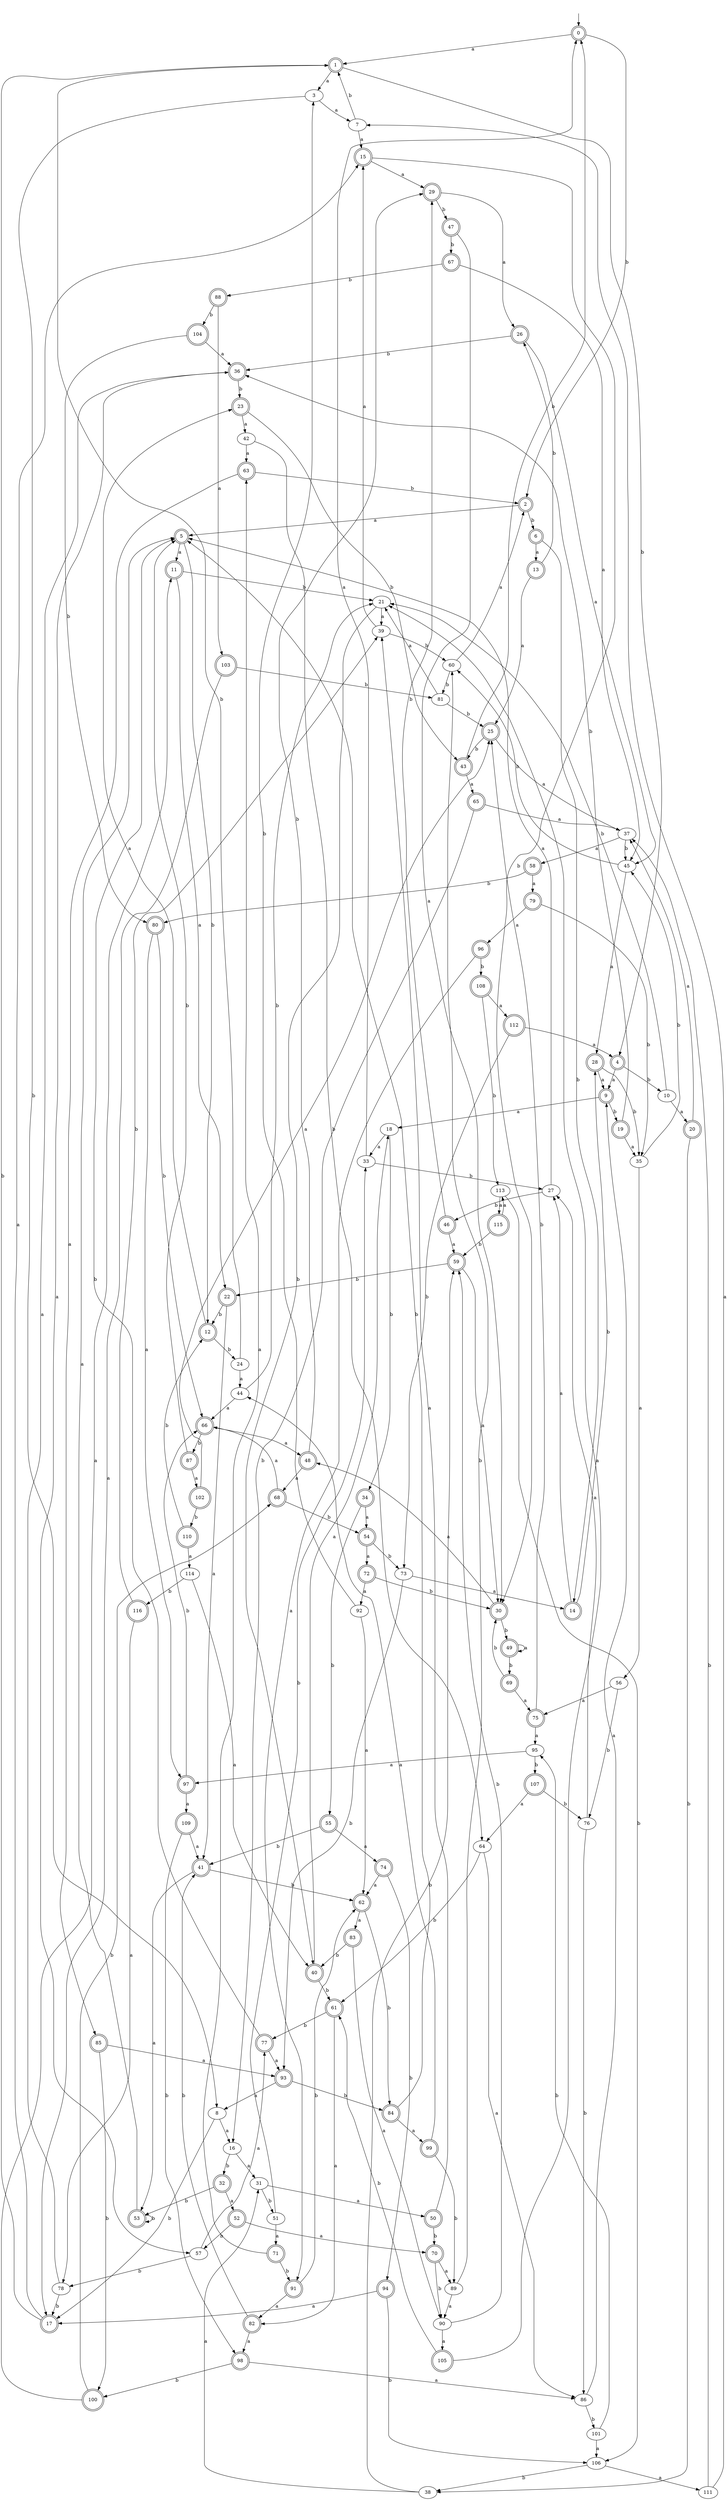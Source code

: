 digraph RandomDFA {
  __start0 [label="", shape=none];
  __start0 -> 0 [label=""];
  0 [shape=circle] [shape=doublecircle]
  0 -> 1 [label="a"]
  0 -> 2 [label="b"]
  1 [shape=doublecircle]
  1 -> 3 [label="a"]
  1 -> 4 [label="b"]
  2 [shape=doublecircle]
  2 -> 5 [label="a"]
  2 -> 6 [label="b"]
  3
  3 -> 7 [label="a"]
  3 -> 8 [label="b"]
  4 [shape=doublecircle]
  4 -> 9 [label="a"]
  4 -> 10 [label="b"]
  5 [shape=doublecircle]
  5 -> 11 [label="a"]
  5 -> 12 [label="b"]
  6 [shape=doublecircle]
  6 -> 13 [label="a"]
  6 -> 14 [label="b"]
  7
  7 -> 15 [label="a"]
  7 -> 1 [label="b"]
  8
  8 -> 16 [label="a"]
  8 -> 17 [label="b"]
  9 [shape=doublecircle]
  9 -> 18 [label="a"]
  9 -> 19 [label="b"]
  10
  10 -> 20 [label="a"]
  10 -> 21 [label="b"]
  11 [shape=doublecircle]
  11 -> 22 [label="a"]
  11 -> 21 [label="b"]
  12 [shape=doublecircle]
  12 -> 23 [label="a"]
  12 -> 24 [label="b"]
  13 [shape=doublecircle]
  13 -> 25 [label="a"]
  13 -> 26 [label="b"]
  14 [shape=doublecircle]
  14 -> 27 [label="a"]
  14 -> 28 [label="b"]
  15 [shape=doublecircle]
  15 -> 29 [label="a"]
  15 -> 30 [label="b"]
  16
  16 -> 31 [label="a"]
  16 -> 32 [label="b"]
  17 [shape=doublecircle]
  17 -> 15 [label="a"]
  17 -> 1 [label="b"]
  18
  18 -> 33 [label="a"]
  18 -> 34 [label="b"]
  19 [shape=doublecircle]
  19 -> 35 [label="a"]
  19 -> 36 [label="b"]
  20 [shape=doublecircle]
  20 -> 37 [label="a"]
  20 -> 38 [label="b"]
  21
  21 -> 39 [label="a"]
  21 -> 40 [label="b"]
  22 [shape=doublecircle]
  22 -> 41 [label="a"]
  22 -> 12 [label="b"]
  23 [shape=doublecircle]
  23 -> 42 [label="a"]
  23 -> 43 [label="b"]
  24
  24 -> 44 [label="a"]
  24 -> 1 [label="b"]
  25 [shape=doublecircle]
  25 -> 37 [label="a"]
  25 -> 43 [label="b"]
  26 [shape=doublecircle]
  26 -> 45 [label="a"]
  26 -> 36 [label="b"]
  27
  27 -> 5 [label="a"]
  27 -> 46 [label="b"]
  28 [shape=doublecircle]
  28 -> 9 [label="a"]
  28 -> 35 [label="b"]
  29 [shape=doublecircle]
  29 -> 26 [label="a"]
  29 -> 47 [label="b"]
  30 [shape=doublecircle]
  30 -> 48 [label="a"]
  30 -> 49 [label="b"]
  31
  31 -> 50 [label="a"]
  31 -> 51 [label="b"]
  32 [shape=doublecircle]
  32 -> 52 [label="a"]
  32 -> 53 [label="b"]
  33
  33 -> 0 [label="a"]
  33 -> 27 [label="b"]
  34 [shape=doublecircle]
  34 -> 54 [label="a"]
  34 -> 55 [label="b"]
  35
  35 -> 56 [label="a"]
  35 -> 45 [label="b"]
  36 [shape=doublecircle]
  36 -> 57 [label="a"]
  36 -> 23 [label="b"]
  37
  37 -> 58 [label="a"]
  37 -> 45 [label="b"]
  38
  38 -> 31 [label="a"]
  38 -> 59 [label="b"]
  39
  39 -> 15 [label="a"]
  39 -> 60 [label="b"]
  40 [shape=doublecircle]
  40 -> 18 [label="a"]
  40 -> 61 [label="b"]
  41 [shape=doublecircle]
  41 -> 53 [label="a"]
  41 -> 62 [label="b"]
  42
  42 -> 63 [label="a"]
  42 -> 64 [label="b"]
  43 [shape=doublecircle]
  43 -> 65 [label="a"]
  43 -> 0 [label="b"]
  44
  44 -> 66 [label="a"]
  44 -> 21 [label="b"]
  45
  45 -> 28 [label="a"]
  45 -> 60 [label="b"]
  46 [shape=doublecircle]
  46 -> 59 [label="a"]
  46 -> 29 [label="b"]
  47 [shape=doublecircle]
  47 -> 30 [label="a"]
  47 -> 67 [label="b"]
  48 [shape=doublecircle]
  48 -> 68 [label="a"]
  48 -> 29 [label="b"]
  49 [shape=doublecircle]
  49 -> 49 [label="a"]
  49 -> 69 [label="b"]
  50 [shape=doublecircle]
  50 -> 39 [label="a"]
  50 -> 70 [label="b"]
  51
  51 -> 71 [label="a"]
  51 -> 33 [label="b"]
  52 [shape=doublecircle]
  52 -> 70 [label="a"]
  52 -> 57 [label="b"]
  53 [shape=doublecircle]
  53 -> 5 [label="a"]
  53 -> 53 [label="b"]
  54 [shape=doublecircle]
  54 -> 72 [label="a"]
  54 -> 73 [label="b"]
  55 [shape=doublecircle]
  55 -> 74 [label="a"]
  55 -> 41 [label="b"]
  56
  56 -> 75 [label="a"]
  56 -> 76 [label="b"]
  57
  57 -> 77 [label="a"]
  57 -> 78 [label="b"]
  58 [shape=doublecircle]
  58 -> 79 [label="a"]
  58 -> 80 [label="b"]
  59 [shape=doublecircle]
  59 -> 30 [label="a"]
  59 -> 22 [label="b"]
  60
  60 -> 2 [label="a"]
  60 -> 81 [label="b"]
  61 [shape=doublecircle]
  61 -> 82 [label="a"]
  61 -> 77 [label="b"]
  62 [shape=doublecircle]
  62 -> 83 [label="a"]
  62 -> 84 [label="b"]
  63 [shape=doublecircle]
  63 -> 85 [label="a"]
  63 -> 2 [label="b"]
  64
  64 -> 86 [label="a"]
  64 -> 61 [label="b"]
  65 [shape=doublecircle]
  65 -> 37 [label="a"]
  65 -> 16 [label="b"]
  66 [shape=doublecircle]
  66 -> 48 [label="a"]
  66 -> 87 [label="b"]
  67 [shape=doublecircle]
  67 -> 45 [label="a"]
  67 -> 88 [label="b"]
  68 [shape=doublecircle]
  68 -> 66 [label="a"]
  68 -> 54 [label="b"]
  69 [shape=doublecircle]
  69 -> 75 [label="a"]
  69 -> 30 [label="b"]
  70 [shape=doublecircle]
  70 -> 89 [label="a"]
  70 -> 90 [label="b"]
  71 [shape=doublecircle]
  71 -> 63 [label="a"]
  71 -> 91 [label="b"]
  72 [shape=doublecircle]
  72 -> 92 [label="a"]
  72 -> 30 [label="b"]
  73
  73 -> 14 [label="a"]
  73 -> 93 [label="b"]
  74 [shape=doublecircle]
  74 -> 62 [label="a"]
  74 -> 94 [label="b"]
  75 [shape=doublecircle]
  75 -> 95 [label="a"]
  75 -> 25 [label="b"]
  76
  76 -> 27 [label="a"]
  76 -> 86 [label="b"]
  77 [shape=doublecircle]
  77 -> 93 [label="a"]
  77 -> 5 [label="b"]
  78
  78 -> 36 [label="a"]
  78 -> 17 [label="b"]
  79 [shape=doublecircle]
  79 -> 96 [label="a"]
  79 -> 35 [label="b"]
  80 [shape=doublecircle]
  80 -> 97 [label="a"]
  80 -> 66 [label="b"]
  81
  81 -> 21 [label="a"]
  81 -> 25 [label="b"]
  82 [shape=doublecircle]
  82 -> 98 [label="a"]
  82 -> 41 [label="b"]
  83 [shape=doublecircle]
  83 -> 90 [label="a"]
  83 -> 40 [label="b"]
  84 [shape=doublecircle]
  84 -> 99 [label="a"]
  84 -> 5 [label="b"]
  85 [shape=doublecircle]
  85 -> 93 [label="a"]
  85 -> 100 [label="b"]
  86
  86 -> 9 [label="a"]
  86 -> 101 [label="b"]
  87 [shape=doublecircle]
  87 -> 102 [label="a"]
  87 -> 5 [label="b"]
  88 [shape=doublecircle]
  88 -> 103 [label="a"]
  88 -> 104 [label="b"]
  89
  89 -> 90 [label="a"]
  89 -> 60 [label="b"]
  90
  90 -> 105 [label="a"]
  90 -> 59 [label="b"]
  91 [shape=doublecircle]
  91 -> 82 [label="a"]
  91 -> 62 [label="b"]
  92
  92 -> 62 [label="a"]
  92 -> 3 [label="b"]
  93 [shape=doublecircle]
  93 -> 8 [label="a"]
  93 -> 84 [label="b"]
  94 [shape=doublecircle]
  94 -> 17 [label="a"]
  94 -> 106 [label="b"]
  95
  95 -> 97 [label="a"]
  95 -> 107 [label="b"]
  96 [shape=doublecircle]
  96 -> 91 [label="a"]
  96 -> 108 [label="b"]
  97 [shape=doublecircle]
  97 -> 109 [label="a"]
  97 -> 66 [label="b"]
  98 [shape=doublecircle]
  98 -> 86 [label="a"]
  98 -> 100 [label="b"]
  99 [shape=doublecircle]
  99 -> 44 [label="a"]
  99 -> 89 [label="b"]
  100 [shape=doublecircle]
  100 -> 11 [label="a"]
  100 -> 68 [label="b"]
  101
  101 -> 106 [label="a"]
  101 -> 95 [label="b"]
  102 [shape=doublecircle]
  102 -> 25 [label="a"]
  102 -> 110 [label="b"]
  103 [shape=doublecircle]
  103 -> 17 [label="a"]
  103 -> 81 [label="b"]
  104 [shape=doublecircle]
  104 -> 36 [label="a"]
  104 -> 80 [label="b"]
  105 [shape=doublecircle]
  105 -> 21 [label="a"]
  105 -> 61 [label="b"]
  106
  106 -> 111 [label="a"]
  106 -> 38 [label="b"]
  107 [shape=doublecircle]
  107 -> 64 [label="a"]
  107 -> 76 [label="b"]
  108 [shape=doublecircle]
  108 -> 112 [label="a"]
  108 -> 113 [label="b"]
  109 [shape=doublecircle]
  109 -> 41 [label="a"]
  109 -> 98 [label="b"]
  110 [shape=doublecircle]
  110 -> 114 [label="a"]
  110 -> 12 [label="b"]
  111
  111 -> 7 [label="a"]
  111 -> 37 [label="b"]
  112 [shape=doublecircle]
  112 -> 4 [label="a"]
  112 -> 73 [label="b"]
  113
  113 -> 115 [label="a"]
  113 -> 106 [label="b"]
  114
  114 -> 40 [label="a"]
  114 -> 116 [label="b"]
  115 [shape=doublecircle]
  115 -> 113 [label="a"]
  115 -> 59 [label="b"]
  116 [shape=doublecircle]
  116 -> 78 [label="a"]
  116 -> 39 [label="b"]
}
